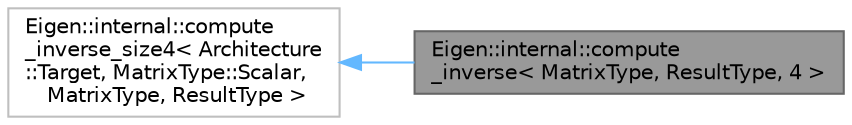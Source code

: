 digraph "Eigen::internal::compute_inverse&lt; MatrixType, ResultType, 4 &gt;"
{
 // LATEX_PDF_SIZE
  bgcolor="transparent";
  edge [fontname=Helvetica,fontsize=10,labelfontname=Helvetica,labelfontsize=10];
  node [fontname=Helvetica,fontsize=10,shape=box,height=0.2,width=0.4];
  rankdir="LR";
  Node1 [id="Node000001",label="Eigen::internal::compute\l_inverse\< MatrixType, ResultType, 4 \>",height=0.2,width=0.4,color="gray40", fillcolor="grey60", style="filled", fontcolor="black",tooltip=" "];
  Node2 -> Node1 [id="edge1_Node000001_Node000002",dir="back",color="steelblue1",style="solid",tooltip=" "];
  Node2 [id="Node000002",label="Eigen::internal::compute\l_inverse_size4\< Architecture\l::Target, MatrixType::Scalar,\l MatrixType, ResultType \>",height=0.2,width=0.4,color="grey75", fillcolor="white", style="filled",URL="$structEigen_1_1internal_1_1compute__inverse__size4.html",tooltip=" "];
}
